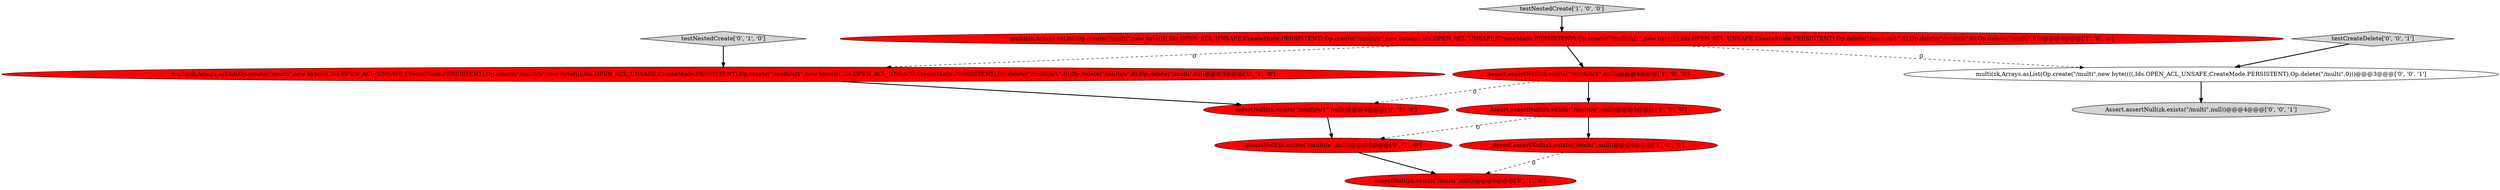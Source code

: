 digraph {
7 [style = filled, label = "testNestedCreate['0', '1', '0']", fillcolor = lightgray, shape = diamond image = "AAA0AAABBB2BBB"];
5 [style = filled, label = "assertNull(zk.exists(\"/multi/a\",null))@@@5@@@['0', '1', '0']", fillcolor = red, shape = ellipse image = "AAA1AAABBB2BBB"];
12 [style = filled, label = "testCreateDelete['0', '0', '1']", fillcolor = lightgray, shape = diamond image = "AAA0AAABBB3BBB"];
0 [style = filled, label = "Assert.assertNull(zk.exists(\"/multi\",null))@@@6@@@['1', '0', '0']", fillcolor = red, shape = ellipse image = "AAA1AAABBB1BBB"];
11 [style = filled, label = "Assert.assertNull(zk.exists(\"/multi\",null))@@@4@@@['0', '0', '1']", fillcolor = lightgray, shape = ellipse image = "AAA0AAABBB3BBB"];
4 [style = filled, label = "testNestedCreate['1', '0', '0']", fillcolor = lightgray, shape = diamond image = "AAA0AAABBB1BBB"];
2 [style = filled, label = "multi(zk,Arrays.asList(Op.create(\"/multi\",new byte((((,Ids.OPEN_ACL_UNSAFE,CreateMode.PERSISTENT),Op.create(\"/multi/a\",new byte((((,Ids.OPEN_ACL_UNSAFE,CreateMode.PERSISTENT),Op.create(\"/multi/a/1\",new byte((((,Ids.OPEN_ACL_UNSAFE,CreateMode.PERSISTENT),Op.delete(\"/multi/a/1\",0),Op.delete(\"/multi/a\",0),Op.delete(\"/multi\",0)))@@@3@@@['1', '0', '0']", fillcolor = red, shape = ellipse image = "AAA1AAABBB1BBB"];
3 [style = filled, label = "Assert.assertNull(zk.exists(\"/multi/a/1\",null))@@@4@@@['1', '0', '0']", fillcolor = red, shape = ellipse image = "AAA1AAABBB1BBB"];
6 [style = filled, label = "assertNull(zk.exists(\"/multi/a/1\",null))@@@4@@@['0', '1', '0']", fillcolor = red, shape = ellipse image = "AAA1AAABBB2BBB"];
8 [style = filled, label = "multi(zk,Arrays.asList(Op.create(\"/multi\",new byte((((,Ids.OPEN_ACL_UNSAFE,CreateMode.PERSISTENT),Op.create(\"/multi/a\",new byte((((,Ids.OPEN_ACL_UNSAFE,CreateMode.PERSISTENT),Op.create(\"/multi/a/1\",new byte((((,Ids.OPEN_ACL_UNSAFE,CreateMode.PERSISTENT),Op.delete(\"/multi/a/1\",0),Op.delete(\"/multi/a\",0),Op.delete(\"/multi\",0)))@@@3@@@['0', '1', '0']", fillcolor = red, shape = ellipse image = "AAA1AAABBB2BBB"];
9 [style = filled, label = "assertNull(zk.exists(\"/multi\",null))@@@6@@@['0', '1', '0']", fillcolor = red, shape = ellipse image = "AAA1AAABBB2BBB"];
10 [style = filled, label = "multi(zk,Arrays.asList(Op.create(\"/multi\",new byte((((,Ids.OPEN_ACL_UNSAFE,CreateMode.PERSISTENT),Op.delete(\"/multi\",0)))@@@3@@@['0', '0', '1']", fillcolor = white, shape = ellipse image = "AAA0AAABBB3BBB"];
1 [style = filled, label = "Assert.assertNull(zk.exists(\"/multi/a\",null))@@@5@@@['1', '0', '0']", fillcolor = red, shape = ellipse image = "AAA1AAABBB1BBB"];
6->5 [style = bold, label=""];
8->6 [style = bold, label=""];
12->10 [style = bold, label=""];
3->6 [style = dashed, label="0"];
1->0 [style = bold, label=""];
4->2 [style = bold, label=""];
1->5 [style = dashed, label="0"];
0->9 [style = dashed, label="0"];
3->1 [style = bold, label=""];
5->9 [style = bold, label=""];
7->8 [style = bold, label=""];
2->8 [style = dashed, label="0"];
2->3 [style = bold, label=""];
2->10 [style = dashed, label="0"];
10->11 [style = bold, label=""];
}
